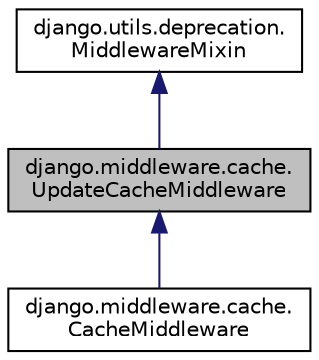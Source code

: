 digraph "django.middleware.cache.UpdateCacheMiddleware"
{
 // LATEX_PDF_SIZE
  edge [fontname="Helvetica",fontsize="10",labelfontname="Helvetica",labelfontsize="10"];
  node [fontname="Helvetica",fontsize="10",shape=record];
  Node1 [label="django.middleware.cache.\lUpdateCacheMiddleware",height=0.2,width=0.4,color="black", fillcolor="grey75", style="filled", fontcolor="black",tooltip=" "];
  Node2 -> Node1 [dir="back",color="midnightblue",fontsize="10",style="solid"];
  Node2 [label="django.utils.deprecation.\lMiddlewareMixin",height=0.2,width=0.4,color="black", fillcolor="white", style="filled",URL="$classdjango_1_1utils_1_1deprecation_1_1_middleware_mixin.html",tooltip=" "];
  Node1 -> Node3 [dir="back",color="midnightblue",fontsize="10",style="solid"];
  Node3 [label="django.middleware.cache.\lCacheMiddleware",height=0.2,width=0.4,color="black", fillcolor="white", style="filled",URL="$classdjango_1_1middleware_1_1cache_1_1_cache_middleware.html",tooltip=" "];
}
